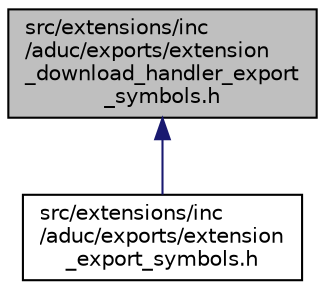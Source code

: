 digraph "src/extensions/inc/aduc/exports/extension_download_handler_export_symbols.h"
{
 // LATEX_PDF_SIZE
  edge [fontname="Helvetica",fontsize="10",labelfontname="Helvetica",labelfontsize="10"];
  node [fontname="Helvetica",fontsize="10",shape=record];
  Node1 [label="src/extensions/inc\l/aduc/exports/extension\l_download_handler_export\l_symbols.h",height=0.2,width=0.4,color="black", fillcolor="grey75", style="filled", fontcolor="black",tooltip="The function export symbols for download handler extensions."];
  Node1 -> Node2 [dir="back",color="midnightblue",fontsize="10",style="solid",fontname="Helvetica"];
  Node2 [label="src/extensions/inc\l/aduc/exports/extension\l_export_symbols.h",height=0.2,width=0.4,color="black", fillcolor="white", style="filled",URL="$extension__export__symbols_8h.html",tooltip="The common function export symbols used by specific extension export symbols headers."];
}
